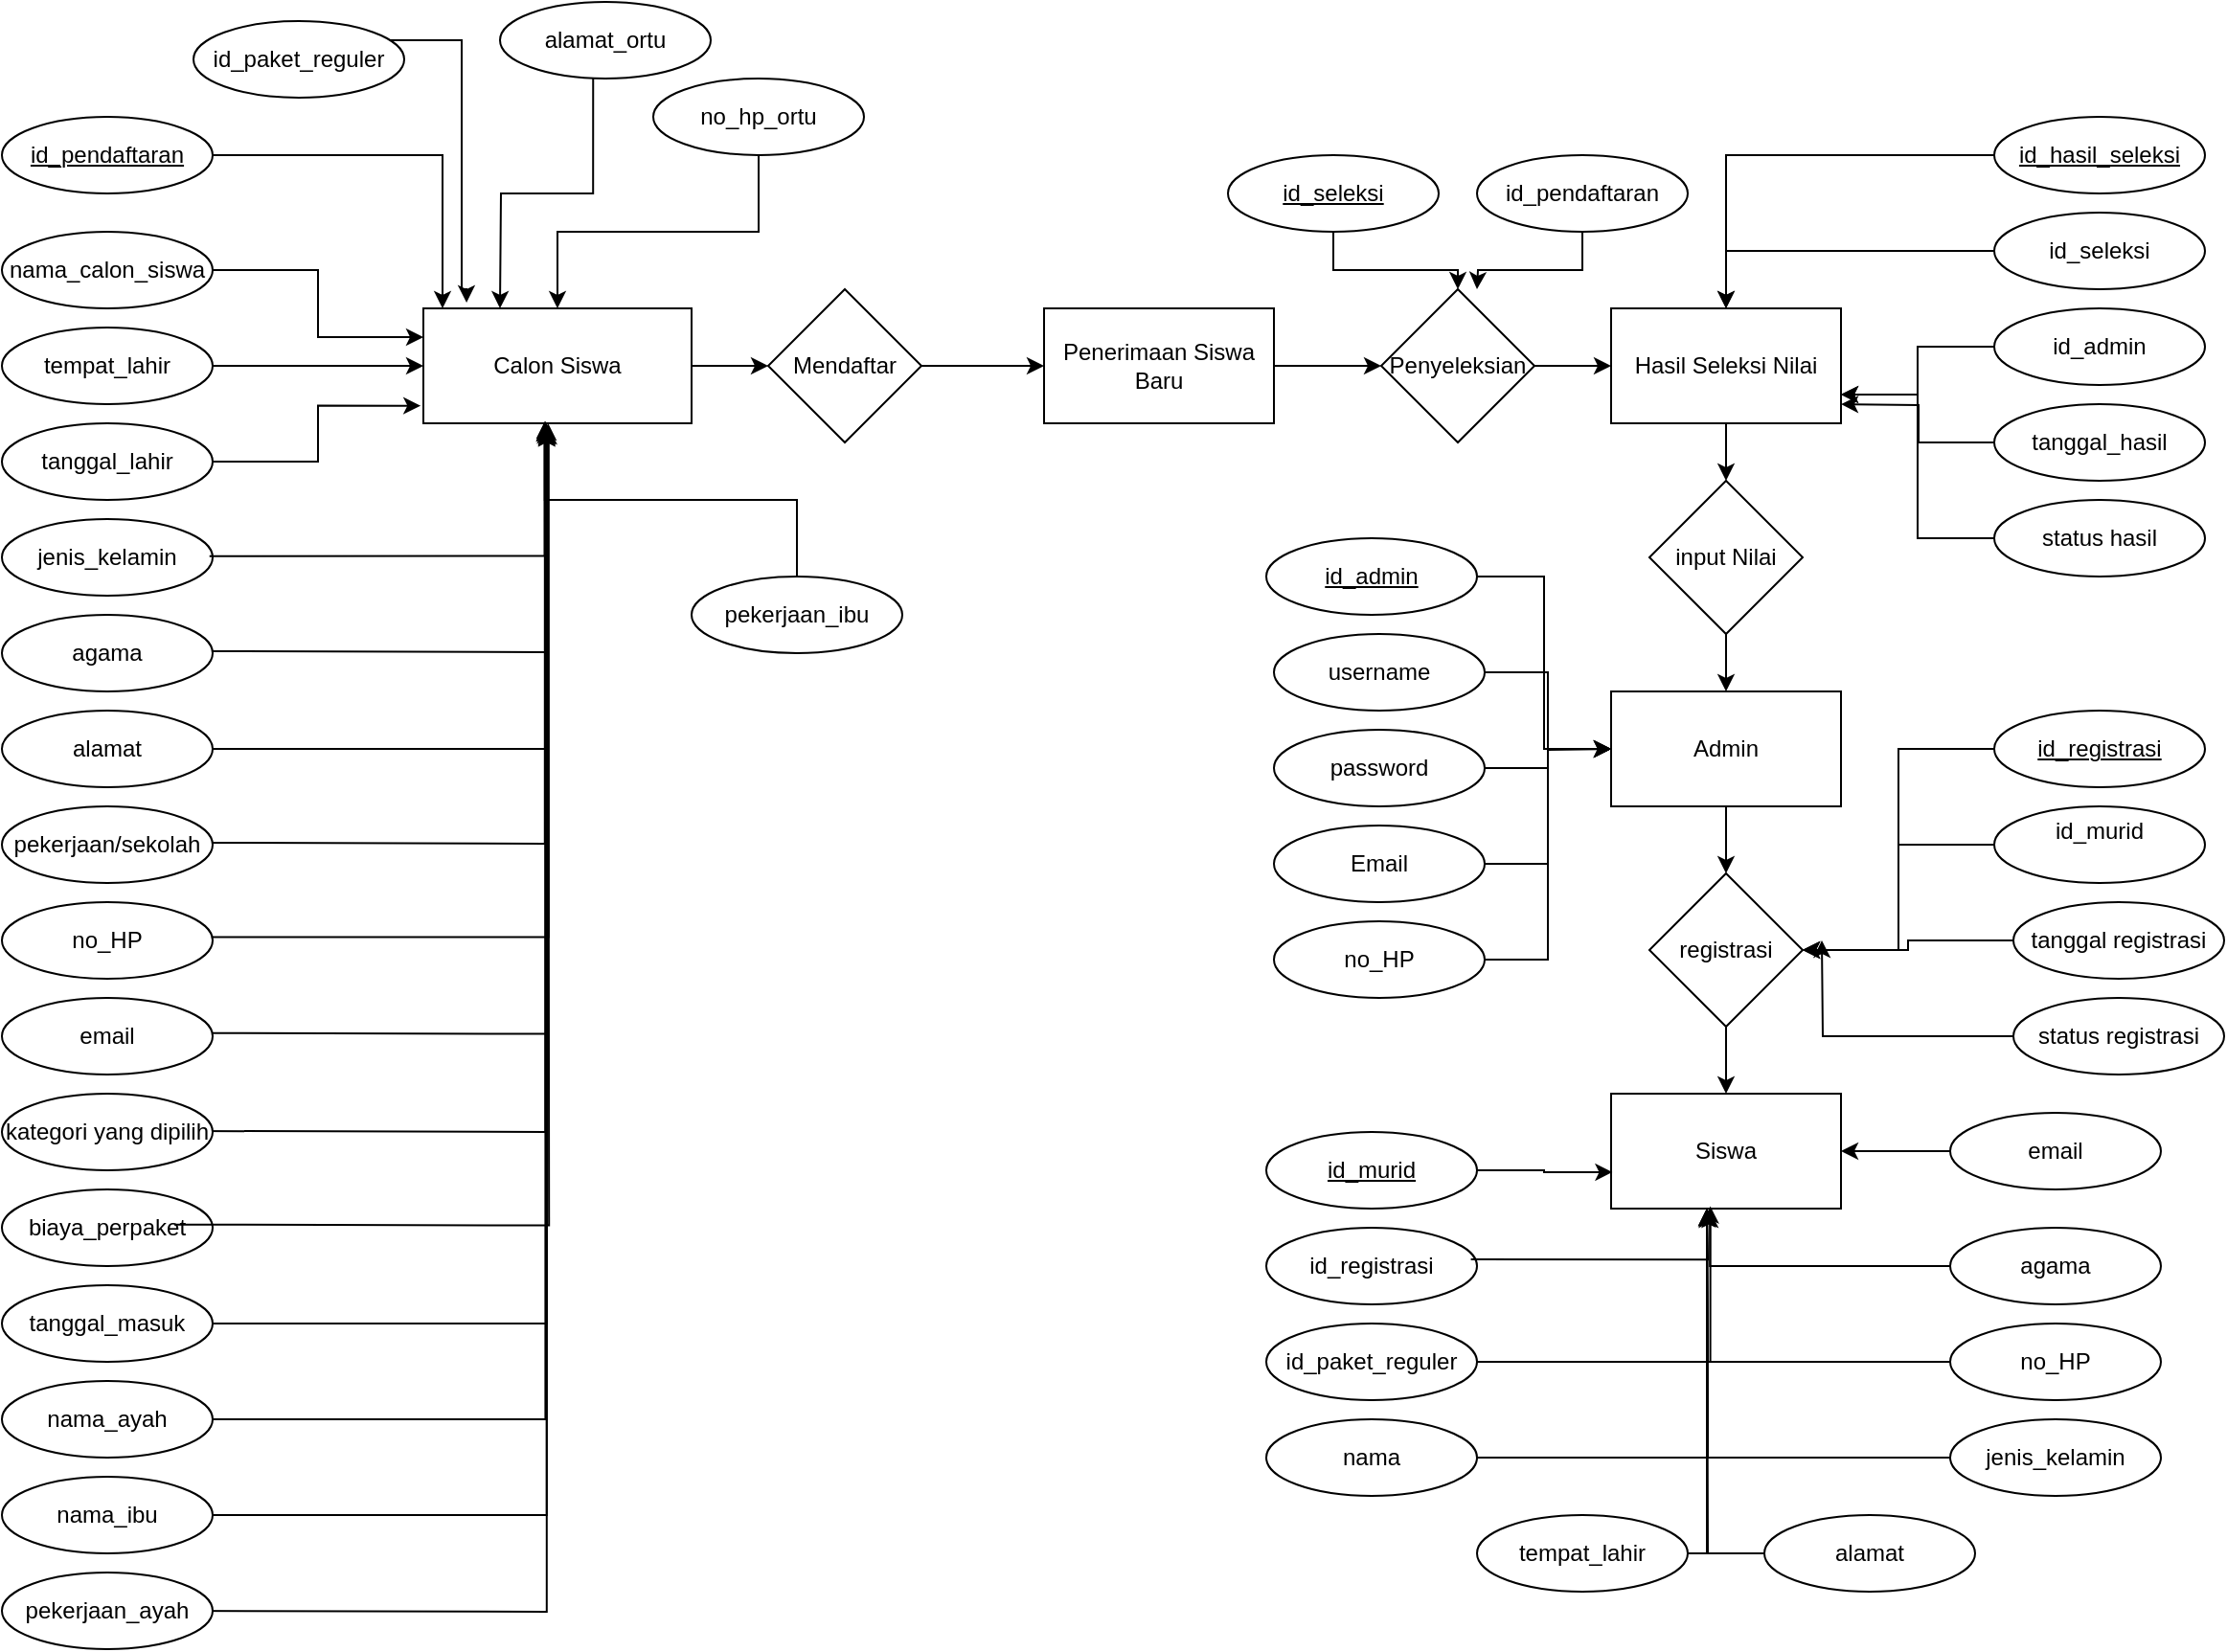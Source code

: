 <mxfile version="24.4.4" type="github">
  <diagram name="Halaman-1" id="td6vTlnT148WZ7PxEx_R">
    <mxGraphModel dx="2876" dy="1054" grid="1" gridSize="10" guides="1" tooltips="1" connect="1" arrows="1" fold="1" page="1" pageScale="1" pageWidth="827" pageHeight="1169" math="0" shadow="0">
      <root>
        <mxCell id="0" />
        <mxCell id="1" parent="0" />
        <mxCell id="fIMUz3cQVfRrE8Qsw03o-31" style="edgeStyle=orthogonalEdgeStyle;rounded=0;orthogonalLoop=1;jettySize=auto;html=1;entryX=0;entryY=0.5;entryDx=0;entryDy=0;" edge="1" parent="1" source="fIMUz3cQVfRrE8Qsw03o-1" target="fIMUz3cQVfRrE8Qsw03o-2">
          <mxGeometry relative="1" as="geometry" />
        </mxCell>
        <mxCell id="fIMUz3cQVfRrE8Qsw03o-1" value="Calon Siswa" style="rounded=0;whiteSpace=wrap;html=1;" vertex="1" parent="1">
          <mxGeometry x="30" y="210" width="140" height="60" as="geometry" />
        </mxCell>
        <mxCell id="fIMUz3cQVfRrE8Qsw03o-32" style="edgeStyle=orthogonalEdgeStyle;rounded=0;orthogonalLoop=1;jettySize=auto;html=1;entryX=0;entryY=0.5;entryDx=0;entryDy=0;" edge="1" parent="1" source="fIMUz3cQVfRrE8Qsw03o-2" target="fIMUz3cQVfRrE8Qsw03o-3">
          <mxGeometry relative="1" as="geometry" />
        </mxCell>
        <mxCell id="fIMUz3cQVfRrE8Qsw03o-2" value="Mendaftar" style="rhombus;whiteSpace=wrap;html=1;" vertex="1" parent="1">
          <mxGeometry x="210" y="200" width="80" height="80" as="geometry" />
        </mxCell>
        <mxCell id="fIMUz3cQVfRrE8Qsw03o-38" style="edgeStyle=orthogonalEdgeStyle;rounded=0;orthogonalLoop=1;jettySize=auto;html=1;exitX=1;exitY=0.5;exitDx=0;exitDy=0;entryX=0;entryY=0.5;entryDx=0;entryDy=0;" edge="1" parent="1" source="fIMUz3cQVfRrE8Qsw03o-3" target="fIMUz3cQVfRrE8Qsw03o-4">
          <mxGeometry relative="1" as="geometry" />
        </mxCell>
        <mxCell id="fIMUz3cQVfRrE8Qsw03o-3" value="Penerimaan Siswa Baru" style="rounded=0;whiteSpace=wrap;html=1;" vertex="1" parent="1">
          <mxGeometry x="354" y="210" width="120" height="60" as="geometry" />
        </mxCell>
        <mxCell id="fIMUz3cQVfRrE8Qsw03o-103" style="edgeStyle=orthogonalEdgeStyle;rounded=0;orthogonalLoop=1;jettySize=auto;html=1;exitX=1;exitY=0.5;exitDx=0;exitDy=0;entryX=0;entryY=0.5;entryDx=0;entryDy=0;" edge="1" parent="1" source="fIMUz3cQVfRrE8Qsw03o-4" target="fIMUz3cQVfRrE8Qsw03o-44">
          <mxGeometry relative="1" as="geometry">
            <mxPoint x="640" y="239.842" as="targetPoint" />
          </mxGeometry>
        </mxCell>
        <mxCell id="fIMUz3cQVfRrE8Qsw03o-4" value="Penyeleksian" style="rhombus;whiteSpace=wrap;html=1;" vertex="1" parent="1">
          <mxGeometry x="530" y="200" width="80" height="80" as="geometry" />
        </mxCell>
        <mxCell id="fIMUz3cQVfRrE8Qsw03o-5" value="Siswa" style="rounded=0;whiteSpace=wrap;html=1;" vertex="1" parent="1">
          <mxGeometry x="650" y="620" width="120" height="60" as="geometry" />
        </mxCell>
        <mxCell id="fIMUz3cQVfRrE8Qsw03o-80" style="edgeStyle=orthogonalEdgeStyle;rounded=0;orthogonalLoop=1;jettySize=auto;html=1;" edge="1" parent="1" source="fIMUz3cQVfRrE8Qsw03o-7" target="fIMUz3cQVfRrE8Qsw03o-1">
          <mxGeometry relative="1" as="geometry">
            <Array as="points">
              <mxPoint x="40" y="130" />
            </Array>
          </mxGeometry>
        </mxCell>
        <mxCell id="fIMUz3cQVfRrE8Qsw03o-7" value="&lt;u&gt;id_pendaftaran&lt;/u&gt;" style="ellipse;whiteSpace=wrap;html=1;" vertex="1" parent="1">
          <mxGeometry x="-190" y="110" width="110" height="40" as="geometry" />
        </mxCell>
        <mxCell id="fIMUz3cQVfRrE8Qsw03o-81" style="edgeStyle=orthogonalEdgeStyle;rounded=0;orthogonalLoop=1;jettySize=auto;html=1;entryX=0.161;entryY=-0.05;entryDx=0;entryDy=0;entryPerimeter=0;" edge="1" parent="1" target="fIMUz3cQVfRrE8Qsw03o-1">
          <mxGeometry relative="1" as="geometry">
            <mxPoint x="-10" y="70" as="sourcePoint" />
            <mxPoint x="70" y="200" as="targetPoint" />
            <Array as="points">
              <mxPoint x="50" y="70" />
              <mxPoint x="50" y="200" />
              <mxPoint x="53" y="200" />
            </Array>
          </mxGeometry>
        </mxCell>
        <mxCell id="fIMUz3cQVfRrE8Qsw03o-8" value="id_paket_reguler" style="ellipse;whiteSpace=wrap;html=1;" vertex="1" parent="1">
          <mxGeometry x="-90" y="60" width="110" height="40" as="geometry" />
        </mxCell>
        <mxCell id="fIMUz3cQVfRrE8Qsw03o-82" style="edgeStyle=orthogonalEdgeStyle;rounded=0;orthogonalLoop=1;jettySize=auto;html=1;entryX=0;entryY=0.25;entryDx=0;entryDy=0;" edge="1" parent="1" source="fIMUz3cQVfRrE8Qsw03o-9" target="fIMUz3cQVfRrE8Qsw03o-1">
          <mxGeometry relative="1" as="geometry" />
        </mxCell>
        <mxCell id="fIMUz3cQVfRrE8Qsw03o-9" value="nama_calon_siswa" style="ellipse;whiteSpace=wrap;html=1;" vertex="1" parent="1">
          <mxGeometry x="-190" y="170" width="110" height="40" as="geometry" />
        </mxCell>
        <mxCell id="fIMUz3cQVfRrE8Qsw03o-83" style="edgeStyle=orthogonalEdgeStyle;rounded=0;orthogonalLoop=1;jettySize=auto;html=1;" edge="1" parent="1" source="fIMUz3cQVfRrE8Qsw03o-10" target="fIMUz3cQVfRrE8Qsw03o-1">
          <mxGeometry relative="1" as="geometry" />
        </mxCell>
        <mxCell id="fIMUz3cQVfRrE8Qsw03o-10" value="tempat_lahir" style="ellipse;whiteSpace=wrap;html=1;" vertex="1" parent="1">
          <mxGeometry x="-190" y="220" width="110" height="40" as="geometry" />
        </mxCell>
        <mxCell id="fIMUz3cQVfRrE8Qsw03o-11" value="tanggal_lahir" style="ellipse;whiteSpace=wrap;html=1;" vertex="1" parent="1">
          <mxGeometry x="-190" y="270" width="110" height="40" as="geometry" />
        </mxCell>
        <mxCell id="fIMUz3cQVfRrE8Qsw03o-12" value="jenis_kelamin" style="ellipse;whiteSpace=wrap;html=1;" vertex="1" parent="1">
          <mxGeometry x="-190" y="320" width="110" height="40" as="geometry" />
        </mxCell>
        <mxCell id="fIMUz3cQVfRrE8Qsw03o-13" value="agama" style="ellipse;whiteSpace=wrap;html=1;" vertex="1" parent="1">
          <mxGeometry x="-190" y="370" width="110" height="40" as="geometry" />
        </mxCell>
        <mxCell id="fIMUz3cQVfRrE8Qsw03o-87" style="edgeStyle=orthogonalEdgeStyle;rounded=0;orthogonalLoop=1;jettySize=auto;html=1;entryX=0.458;entryY=1.002;entryDx=0;entryDy=0;entryPerimeter=0;exitX=1;exitY=0.5;exitDx=0;exitDy=0;" edge="1" parent="1" source="fIMUz3cQVfRrE8Qsw03o-14" target="fIMUz3cQVfRrE8Qsw03o-1">
          <mxGeometry relative="1" as="geometry">
            <mxPoint x="-80" y="435.8" as="sourcePoint" />
            <mxPoint x="55.06" y="270.0" as="targetPoint" />
            <Array as="points">
              <mxPoint x="94" y="440" />
            </Array>
          </mxGeometry>
        </mxCell>
        <mxCell id="fIMUz3cQVfRrE8Qsw03o-14" value="alamat" style="ellipse;whiteSpace=wrap;html=1;" vertex="1" parent="1">
          <mxGeometry x="-190" y="420" width="110" height="40" as="geometry" />
        </mxCell>
        <mxCell id="fIMUz3cQVfRrE8Qsw03o-15" value="pekerjaan/sekolah" style="ellipse;whiteSpace=wrap;html=1;" vertex="1" parent="1">
          <mxGeometry x="-190" y="470" width="110" height="40" as="geometry" />
        </mxCell>
        <mxCell id="fIMUz3cQVfRrE8Qsw03o-16" value="no_HP" style="ellipse;whiteSpace=wrap;html=1;" vertex="1" parent="1">
          <mxGeometry x="-190" y="520" width="110" height="40" as="geometry" />
        </mxCell>
        <mxCell id="fIMUz3cQVfRrE8Qsw03o-17" value="email" style="ellipse;whiteSpace=wrap;html=1;" vertex="1" parent="1">
          <mxGeometry x="-190" y="570" width="110" height="40" as="geometry" />
        </mxCell>
        <mxCell id="fIMUz3cQVfRrE8Qsw03o-91" style="edgeStyle=orthogonalEdgeStyle;rounded=0;orthogonalLoop=1;jettySize=auto;html=1;entryX=0.455;entryY=0.982;entryDx=0;entryDy=0;entryPerimeter=0;" edge="1" parent="1" target="fIMUz3cQVfRrE8Qsw03o-1">
          <mxGeometry relative="1" as="geometry">
            <mxPoint x="-90" y="639.49" as="sourcePoint" />
            <mxPoint x="90" y="269.49" as="targetPoint" />
          </mxGeometry>
        </mxCell>
        <mxCell id="fIMUz3cQVfRrE8Qsw03o-18" value="kategori yang dipilih" style="ellipse;whiteSpace=wrap;html=1;" vertex="1" parent="1">
          <mxGeometry x="-190" y="620" width="110" height="40" as="geometry" />
        </mxCell>
        <mxCell id="fIMUz3cQVfRrE8Qsw03o-19" value="biaya_perpaket" style="ellipse;whiteSpace=wrap;html=1;" vertex="1" parent="1">
          <mxGeometry x="-190" y="670" width="110" height="40" as="geometry" />
        </mxCell>
        <mxCell id="fIMUz3cQVfRrE8Qsw03o-119" style="edgeStyle=orthogonalEdgeStyle;rounded=0;orthogonalLoop=1;jettySize=auto;html=1;exitX=0.5;exitY=1;exitDx=0;exitDy=0;entryX=0.5;entryY=0;entryDx=0;entryDy=0;" edge="1" parent="1" source="fIMUz3cQVfRrE8Qsw03o-21" target="fIMUz3cQVfRrE8Qsw03o-45">
          <mxGeometry relative="1" as="geometry" />
        </mxCell>
        <mxCell id="fIMUz3cQVfRrE8Qsw03o-21" value="Admin" style="rounded=0;whiteSpace=wrap;html=1;" vertex="1" parent="1">
          <mxGeometry x="650" y="410" width="120" height="60" as="geometry" />
        </mxCell>
        <mxCell id="fIMUz3cQVfRrE8Qsw03o-93" style="edgeStyle=orthogonalEdgeStyle;rounded=0;orthogonalLoop=1;jettySize=auto;html=1;entryX=0.46;entryY=1.052;entryDx=0;entryDy=0;entryPerimeter=0;" edge="1" parent="1" source="fIMUz3cQVfRrE8Qsw03o-24" target="fIMUz3cQVfRrE8Qsw03o-1">
          <mxGeometry relative="1" as="geometry" />
        </mxCell>
        <mxCell id="fIMUz3cQVfRrE8Qsw03o-24" value="tanggal_masuk" style="ellipse;whiteSpace=wrap;html=1;" vertex="1" parent="1">
          <mxGeometry x="-190" y="720" width="110" height="40" as="geometry" />
        </mxCell>
        <mxCell id="fIMUz3cQVfRrE8Qsw03o-25" value="nama_ayah" style="ellipse;whiteSpace=wrap;html=1;" vertex="1" parent="1">
          <mxGeometry x="-190" y="770" width="110" height="40" as="geometry" />
        </mxCell>
        <mxCell id="fIMUz3cQVfRrE8Qsw03o-26" value="nama_ibu" style="ellipse;whiteSpace=wrap;html=1;" vertex="1" parent="1">
          <mxGeometry x="-190" y="820" width="110" height="40" as="geometry" />
        </mxCell>
        <mxCell id="fIMUz3cQVfRrE8Qsw03o-96" style="edgeStyle=orthogonalEdgeStyle;rounded=0;orthogonalLoop=1;jettySize=auto;html=1;entryX=0.46;entryY=1.033;entryDx=0;entryDy=0;entryPerimeter=0;" edge="1" parent="1" target="fIMUz3cQVfRrE8Qsw03o-1">
          <mxGeometry relative="1" as="geometry">
            <mxPoint x="-100" y="890" as="sourcePoint" />
            <mxPoint x="150" y="270" as="targetPoint" />
          </mxGeometry>
        </mxCell>
        <mxCell id="fIMUz3cQVfRrE8Qsw03o-27" value="pekerjaan_ayah" style="ellipse;whiteSpace=wrap;html=1;" vertex="1" parent="1">
          <mxGeometry x="-190" y="870" width="110" height="40" as="geometry" />
        </mxCell>
        <mxCell id="fIMUz3cQVfRrE8Qsw03o-28" value="pekerjaan_ibu" style="ellipse;whiteSpace=wrap;html=1;" vertex="1" parent="1">
          <mxGeometry x="170" y="350" width="110" height="40" as="geometry" />
        </mxCell>
        <mxCell id="fIMUz3cQVfRrE8Qsw03o-97" style="edgeStyle=orthogonalEdgeStyle;rounded=0;orthogonalLoop=1;jettySize=auto;html=1;exitX=0.442;exitY=0.945;exitDx=0;exitDy=0;exitPerimeter=0;" edge="1" parent="1" source="fIMUz3cQVfRrE8Qsw03o-29">
          <mxGeometry relative="1" as="geometry">
            <mxPoint x="70" y="210" as="targetPoint" />
            <mxPoint x="115" y="100" as="sourcePoint" />
          </mxGeometry>
        </mxCell>
        <mxCell id="fIMUz3cQVfRrE8Qsw03o-29" value="alamat_ortu" style="ellipse;whiteSpace=wrap;html=1;" vertex="1" parent="1">
          <mxGeometry x="70" y="50" width="110" height="40" as="geometry" />
        </mxCell>
        <mxCell id="fIMUz3cQVfRrE8Qsw03o-99" style="edgeStyle=orthogonalEdgeStyle;rounded=0;orthogonalLoop=1;jettySize=auto;html=1;entryX=0.5;entryY=0;entryDx=0;entryDy=0;" edge="1" parent="1" source="fIMUz3cQVfRrE8Qsw03o-30" target="fIMUz3cQVfRrE8Qsw03o-1">
          <mxGeometry relative="1" as="geometry" />
        </mxCell>
        <mxCell id="fIMUz3cQVfRrE8Qsw03o-30" value="no_hp_ortu" style="ellipse;whiteSpace=wrap;html=1;" vertex="1" parent="1">
          <mxGeometry x="150" y="90" width="110" height="40" as="geometry" />
        </mxCell>
        <mxCell id="fIMUz3cQVfRrE8Qsw03o-102" style="edgeStyle=orthogonalEdgeStyle;rounded=0;orthogonalLoop=1;jettySize=auto;html=1;" edge="1" parent="1" source="fIMUz3cQVfRrE8Qsw03o-36">
          <mxGeometry relative="1" as="geometry">
            <mxPoint x="580" y="200" as="targetPoint" />
          </mxGeometry>
        </mxCell>
        <mxCell id="fIMUz3cQVfRrE8Qsw03o-36" value="id_pendaftaran" style="ellipse;whiteSpace=wrap;html=1;" vertex="1" parent="1">
          <mxGeometry x="580" y="130" width="110" height="40" as="geometry" />
        </mxCell>
        <mxCell id="fIMUz3cQVfRrE8Qsw03o-101" style="edgeStyle=orthogonalEdgeStyle;rounded=0;orthogonalLoop=1;jettySize=auto;html=1;entryX=0.5;entryY=0;entryDx=0;entryDy=0;" edge="1" parent="1" source="fIMUz3cQVfRrE8Qsw03o-37" target="fIMUz3cQVfRrE8Qsw03o-4">
          <mxGeometry relative="1" as="geometry" />
        </mxCell>
        <mxCell id="fIMUz3cQVfRrE8Qsw03o-37" value="id_seleksi" style="ellipse;whiteSpace=wrap;html=1;fontStyle=4" vertex="1" parent="1">
          <mxGeometry x="450" y="130" width="110" height="40" as="geometry" />
        </mxCell>
        <mxCell id="fIMUz3cQVfRrE8Qsw03o-113" style="edgeStyle=orthogonalEdgeStyle;rounded=0;orthogonalLoop=1;jettySize=auto;html=1;entryX=0.5;entryY=0;entryDx=0;entryDy=0;" edge="1" parent="1" source="fIMUz3cQVfRrE8Qsw03o-41" target="fIMUz3cQVfRrE8Qsw03o-21">
          <mxGeometry relative="1" as="geometry" />
        </mxCell>
        <mxCell id="fIMUz3cQVfRrE8Qsw03o-41" value="input Nilai" style="rhombus;whiteSpace=wrap;html=1;" vertex="1" parent="1">
          <mxGeometry x="670" y="300" width="80" height="80" as="geometry" />
        </mxCell>
        <mxCell id="fIMUz3cQVfRrE8Qsw03o-112" style="edgeStyle=orthogonalEdgeStyle;rounded=0;orthogonalLoop=1;jettySize=auto;html=1;entryX=0.5;entryY=0;entryDx=0;entryDy=0;" edge="1" parent="1" source="fIMUz3cQVfRrE8Qsw03o-44" target="fIMUz3cQVfRrE8Qsw03o-41">
          <mxGeometry relative="1" as="geometry" />
        </mxCell>
        <mxCell id="fIMUz3cQVfRrE8Qsw03o-44" value="Hasil Seleksi Nilai" style="rounded=0;whiteSpace=wrap;html=1;" vertex="1" parent="1">
          <mxGeometry x="650" y="210" width="120" height="60" as="geometry" />
        </mxCell>
        <mxCell id="fIMUz3cQVfRrE8Qsw03o-124" style="edgeStyle=orthogonalEdgeStyle;rounded=0;orthogonalLoop=1;jettySize=auto;html=1;entryX=0.5;entryY=0;entryDx=0;entryDy=0;" edge="1" parent="1" source="fIMUz3cQVfRrE8Qsw03o-45" target="fIMUz3cQVfRrE8Qsw03o-5">
          <mxGeometry relative="1" as="geometry" />
        </mxCell>
        <mxCell id="fIMUz3cQVfRrE8Qsw03o-45" value="registrasi" style="rhombus;whiteSpace=wrap;html=1;" vertex="1" parent="1">
          <mxGeometry x="670" y="505" width="80" height="80" as="geometry" />
        </mxCell>
        <mxCell id="fIMUz3cQVfRrE8Qsw03o-114" style="edgeStyle=orthogonalEdgeStyle;rounded=0;orthogonalLoop=1;jettySize=auto;html=1;entryX=0;entryY=0.5;entryDx=0;entryDy=0;" edge="1" parent="1" source="fIMUz3cQVfRrE8Qsw03o-47" target="fIMUz3cQVfRrE8Qsw03o-21">
          <mxGeometry relative="1" as="geometry" />
        </mxCell>
        <mxCell id="fIMUz3cQVfRrE8Qsw03o-47" value="id_admin" style="ellipse;whiteSpace=wrap;html=1;fontStyle=4" vertex="1" parent="1">
          <mxGeometry x="470" y="330" width="110" height="40" as="geometry" />
        </mxCell>
        <mxCell id="fIMUz3cQVfRrE8Qsw03o-115" style="edgeStyle=orthogonalEdgeStyle;rounded=0;orthogonalLoop=1;jettySize=auto;html=1;entryX=0;entryY=0.5;entryDx=0;entryDy=0;" edge="1" parent="1" source="fIMUz3cQVfRrE8Qsw03o-48" target="fIMUz3cQVfRrE8Qsw03o-21">
          <mxGeometry relative="1" as="geometry" />
        </mxCell>
        <mxCell id="fIMUz3cQVfRrE8Qsw03o-48" value="username" style="ellipse;whiteSpace=wrap;html=1;" vertex="1" parent="1">
          <mxGeometry x="474" y="380" width="110" height="40" as="geometry" />
        </mxCell>
        <mxCell id="fIMUz3cQVfRrE8Qsw03o-116" style="edgeStyle=orthogonalEdgeStyle;rounded=0;orthogonalLoop=1;jettySize=auto;html=1;" edge="1" parent="1" source="fIMUz3cQVfRrE8Qsw03o-49">
          <mxGeometry relative="1" as="geometry">
            <mxPoint x="650" y="440" as="targetPoint" />
          </mxGeometry>
        </mxCell>
        <mxCell id="fIMUz3cQVfRrE8Qsw03o-49" value="password" style="ellipse;whiteSpace=wrap;html=1;" vertex="1" parent="1">
          <mxGeometry x="474" y="430" width="110" height="40" as="geometry" />
        </mxCell>
        <mxCell id="fIMUz3cQVfRrE8Qsw03o-117" style="edgeStyle=orthogonalEdgeStyle;rounded=0;orthogonalLoop=1;jettySize=auto;html=1;entryX=0;entryY=0.5;entryDx=0;entryDy=0;" edge="1" parent="1" source="fIMUz3cQVfRrE8Qsw03o-50" target="fIMUz3cQVfRrE8Qsw03o-21">
          <mxGeometry relative="1" as="geometry" />
        </mxCell>
        <mxCell id="fIMUz3cQVfRrE8Qsw03o-50" value="Email" style="ellipse;whiteSpace=wrap;html=1;" vertex="1" parent="1">
          <mxGeometry x="474" y="480" width="110" height="40" as="geometry" />
        </mxCell>
        <mxCell id="fIMUz3cQVfRrE8Qsw03o-118" style="edgeStyle=orthogonalEdgeStyle;rounded=0;orthogonalLoop=1;jettySize=auto;html=1;entryX=0;entryY=0.5;entryDx=0;entryDy=0;" edge="1" parent="1" source="fIMUz3cQVfRrE8Qsw03o-51" target="fIMUz3cQVfRrE8Qsw03o-21">
          <mxGeometry relative="1" as="geometry" />
        </mxCell>
        <mxCell id="fIMUz3cQVfRrE8Qsw03o-51" value="no_HP" style="ellipse;whiteSpace=wrap;html=1;" vertex="1" parent="1">
          <mxGeometry x="474" y="530" width="110" height="40" as="geometry" />
        </mxCell>
        <mxCell id="fIMUz3cQVfRrE8Qsw03o-105" style="edgeStyle=orthogonalEdgeStyle;rounded=0;orthogonalLoop=1;jettySize=auto;html=1;entryX=0.5;entryY=0;entryDx=0;entryDy=0;" edge="1" parent="1" source="fIMUz3cQVfRrE8Qsw03o-52" target="fIMUz3cQVfRrE8Qsw03o-44">
          <mxGeometry relative="1" as="geometry" />
        </mxCell>
        <mxCell id="fIMUz3cQVfRrE8Qsw03o-52" value="id_hasil_seleksi" style="ellipse;whiteSpace=wrap;html=1;fontStyle=4" vertex="1" parent="1">
          <mxGeometry x="850" y="110" width="110" height="40" as="geometry" />
        </mxCell>
        <mxCell id="fIMUz3cQVfRrE8Qsw03o-106" style="edgeStyle=orthogonalEdgeStyle;rounded=0;orthogonalLoop=1;jettySize=auto;html=1;" edge="1" parent="1" source="fIMUz3cQVfRrE8Qsw03o-53" target="fIMUz3cQVfRrE8Qsw03o-44">
          <mxGeometry relative="1" as="geometry" />
        </mxCell>
        <mxCell id="fIMUz3cQVfRrE8Qsw03o-53" value="id_seleksi" style="ellipse;whiteSpace=wrap;html=1;fontStyle=0" vertex="1" parent="1">
          <mxGeometry x="850" y="160" width="110" height="40" as="geometry" />
        </mxCell>
        <mxCell id="fIMUz3cQVfRrE8Qsw03o-108" style="edgeStyle=orthogonalEdgeStyle;rounded=0;orthogonalLoop=1;jettySize=auto;html=1;entryX=1;entryY=0.75;entryDx=0;entryDy=0;" edge="1" parent="1" source="fIMUz3cQVfRrE8Qsw03o-54" target="fIMUz3cQVfRrE8Qsw03o-44">
          <mxGeometry relative="1" as="geometry" />
        </mxCell>
        <mxCell id="fIMUz3cQVfRrE8Qsw03o-54" value="id_admin" style="ellipse;whiteSpace=wrap;html=1;fontStyle=0" vertex="1" parent="1">
          <mxGeometry x="850" y="210" width="110" height="40" as="geometry" />
        </mxCell>
        <mxCell id="fIMUz3cQVfRrE8Qsw03o-109" style="edgeStyle=orthogonalEdgeStyle;rounded=0;orthogonalLoop=1;jettySize=auto;html=1;" edge="1" parent="1" source="fIMUz3cQVfRrE8Qsw03o-55">
          <mxGeometry relative="1" as="geometry">
            <mxPoint x="770" y="260" as="targetPoint" />
          </mxGeometry>
        </mxCell>
        <mxCell id="fIMUz3cQVfRrE8Qsw03o-55" value="tanggal_hasil" style="ellipse;whiteSpace=wrap;html=1;fontStyle=0" vertex="1" parent="1">
          <mxGeometry x="850" y="260" width="110" height="40" as="geometry" />
        </mxCell>
        <mxCell id="fIMUz3cQVfRrE8Qsw03o-110" style="edgeStyle=orthogonalEdgeStyle;rounded=0;orthogonalLoop=1;jettySize=auto;html=1;entryX=1;entryY=0.75;entryDx=0;entryDy=0;" edge="1" parent="1" source="fIMUz3cQVfRrE8Qsw03o-56" target="fIMUz3cQVfRrE8Qsw03o-44">
          <mxGeometry relative="1" as="geometry" />
        </mxCell>
        <mxCell id="fIMUz3cQVfRrE8Qsw03o-56" value="status hasil" style="ellipse;whiteSpace=wrap;html=1;fontStyle=0" vertex="1" parent="1">
          <mxGeometry x="850" y="310" width="110" height="40" as="geometry" />
        </mxCell>
        <mxCell id="fIMUz3cQVfRrE8Qsw03o-57" value="id_murid" style="ellipse;whiteSpace=wrap;html=1;fontStyle=4" vertex="1" parent="1">
          <mxGeometry x="470" y="640" width="110" height="40" as="geometry" />
        </mxCell>
        <mxCell id="fIMUz3cQVfRrE8Qsw03o-120" style="edgeStyle=orthogonalEdgeStyle;rounded=0;orthogonalLoop=1;jettySize=auto;html=1;entryX=1;entryY=0.5;entryDx=0;entryDy=0;" edge="1" parent="1" source="fIMUz3cQVfRrE8Qsw03o-58" target="fIMUz3cQVfRrE8Qsw03o-45">
          <mxGeometry relative="1" as="geometry" />
        </mxCell>
        <mxCell id="fIMUz3cQVfRrE8Qsw03o-58" value="id_registrasi" style="ellipse;whiteSpace=wrap;html=1;fontStyle=4" vertex="1" parent="1">
          <mxGeometry x="850" y="420" width="110" height="40" as="geometry" />
        </mxCell>
        <mxCell id="fIMUz3cQVfRrE8Qsw03o-121" style="edgeStyle=orthogonalEdgeStyle;rounded=0;orthogonalLoop=1;jettySize=auto;html=1;entryX=1;entryY=0.5;entryDx=0;entryDy=0;" edge="1" parent="1" source="fIMUz3cQVfRrE8Qsw03o-59" target="fIMUz3cQVfRrE8Qsw03o-45">
          <mxGeometry relative="1" as="geometry" />
        </mxCell>
        <mxCell id="fIMUz3cQVfRrE8Qsw03o-59" value="id_murid&lt;div&gt;&lt;br&gt;&lt;/div&gt;" style="ellipse;whiteSpace=wrap;html=1;" vertex="1" parent="1">
          <mxGeometry x="850" y="470" width="110" height="40" as="geometry" />
        </mxCell>
        <mxCell id="fIMUz3cQVfRrE8Qsw03o-122" style="edgeStyle=orthogonalEdgeStyle;rounded=0;orthogonalLoop=1;jettySize=auto;html=1;entryX=1;entryY=0.5;entryDx=0;entryDy=0;" edge="1" parent="1" source="fIMUz3cQVfRrE8Qsw03o-60" target="fIMUz3cQVfRrE8Qsw03o-45">
          <mxGeometry relative="1" as="geometry" />
        </mxCell>
        <mxCell id="fIMUz3cQVfRrE8Qsw03o-60" value="&lt;div&gt;tanggal registrasi&lt;/div&gt;" style="ellipse;whiteSpace=wrap;html=1;" vertex="1" parent="1">
          <mxGeometry x="860" y="520" width="110" height="40" as="geometry" />
        </mxCell>
        <mxCell id="fIMUz3cQVfRrE8Qsw03o-123" style="edgeStyle=orthogonalEdgeStyle;rounded=0;orthogonalLoop=1;jettySize=auto;html=1;" edge="1" parent="1" source="fIMUz3cQVfRrE8Qsw03o-61">
          <mxGeometry relative="1" as="geometry">
            <mxPoint x="760" y="540" as="targetPoint" />
          </mxGeometry>
        </mxCell>
        <mxCell id="fIMUz3cQVfRrE8Qsw03o-61" value="&lt;div&gt;status registrasi&lt;/div&gt;" style="ellipse;whiteSpace=wrap;html=1;" vertex="1" parent="1">
          <mxGeometry x="860" y="570" width="110" height="40" as="geometry" />
        </mxCell>
        <mxCell id="fIMUz3cQVfRrE8Qsw03o-62" style="edgeStyle=orthogonalEdgeStyle;rounded=0;orthogonalLoop=1;jettySize=auto;html=1;exitX=0.5;exitY=1;exitDx=0;exitDy=0;" edge="1" parent="1" source="fIMUz3cQVfRrE8Qsw03o-17" target="fIMUz3cQVfRrE8Qsw03o-17">
          <mxGeometry relative="1" as="geometry" />
        </mxCell>
        <mxCell id="fIMUz3cQVfRrE8Qsw03o-84" style="edgeStyle=orthogonalEdgeStyle;rounded=0;orthogonalLoop=1;jettySize=auto;html=1;entryX=-0.01;entryY=0.847;entryDx=0;entryDy=0;entryPerimeter=0;" edge="1" parent="1" source="fIMUz3cQVfRrE8Qsw03o-11" target="fIMUz3cQVfRrE8Qsw03o-1">
          <mxGeometry relative="1" as="geometry" />
        </mxCell>
        <mxCell id="fIMUz3cQVfRrE8Qsw03o-85" style="edgeStyle=orthogonalEdgeStyle;rounded=0;orthogonalLoop=1;jettySize=auto;html=1;entryX=0.452;entryY=1.009;entryDx=0;entryDy=0;entryPerimeter=0;exitX=0.985;exitY=0.483;exitDx=0;exitDy=0;exitPerimeter=0;" edge="1" parent="1" source="fIMUz3cQVfRrE8Qsw03o-12" target="fIMUz3cQVfRrE8Qsw03o-1">
          <mxGeometry relative="1" as="geometry">
            <mxPoint x="-90" y="336" as="sourcePoint" />
            <mxPoint x="90" y="270" as="targetPoint" />
          </mxGeometry>
        </mxCell>
        <mxCell id="fIMUz3cQVfRrE8Qsw03o-86" style="edgeStyle=orthogonalEdgeStyle;rounded=0;orthogonalLoop=1;jettySize=auto;html=1;entryX=0.46;entryY=1.044;entryDx=0;entryDy=0;entryPerimeter=0;" edge="1" parent="1" target="fIMUz3cQVfRrE8Qsw03o-1">
          <mxGeometry relative="1" as="geometry">
            <mxPoint x="-80" y="389" as="sourcePoint" />
            <mxPoint x="43.94" y="270.0" as="targetPoint" />
          </mxGeometry>
        </mxCell>
        <mxCell id="fIMUz3cQVfRrE8Qsw03o-88" style="edgeStyle=orthogonalEdgeStyle;rounded=0;orthogonalLoop=1;jettySize=auto;html=1;entryX=0.453;entryY=0.998;entryDx=0;entryDy=0;entryPerimeter=0;" edge="1" parent="1" target="fIMUz3cQVfRrE8Qsw03o-1">
          <mxGeometry relative="1" as="geometry">
            <mxPoint x="-80" y="489" as="sourcePoint" />
            <mxPoint x="90" y="270" as="targetPoint" />
          </mxGeometry>
        </mxCell>
        <mxCell id="fIMUz3cQVfRrE8Qsw03o-89" style="edgeStyle=orthogonalEdgeStyle;rounded=0;orthogonalLoop=1;jettySize=auto;html=1;entryX=0.467;entryY=1.033;entryDx=0;entryDy=0;entryPerimeter=0;exitX=0.994;exitY=0.457;exitDx=0;exitDy=0;exitPerimeter=0;" edge="1" parent="1" source="fIMUz3cQVfRrE8Qsw03o-16" target="fIMUz3cQVfRrE8Qsw03o-1">
          <mxGeometry relative="1" as="geometry">
            <mxPoint x="-87.51" y="538.32" as="sourcePoint" />
            <mxPoint x="77.51" y="270.0" as="targetPoint" />
          </mxGeometry>
        </mxCell>
        <mxCell id="fIMUz3cQVfRrE8Qsw03o-90" style="edgeStyle=orthogonalEdgeStyle;rounded=0;orthogonalLoop=1;jettySize=auto;html=1;entryX=0.456;entryY=1.028;entryDx=0;entryDy=0;entryPerimeter=0;" edge="1" parent="1">
          <mxGeometry relative="1" as="geometry">
            <mxPoint x="-80" y="588.32" as="sourcePoint" />
            <mxPoint x="93.84" y="270.0" as="targetPoint" />
          </mxGeometry>
        </mxCell>
        <mxCell id="fIMUz3cQVfRrE8Qsw03o-92" style="edgeStyle=orthogonalEdgeStyle;rounded=0;orthogonalLoop=1;jettySize=auto;html=1;entryX=0.608;entryY=1.028;entryDx=0;entryDy=0;entryPerimeter=0;" edge="1" parent="1">
          <mxGeometry relative="1" as="geometry">
            <mxPoint x="-100" y="688.32" as="sourcePoint" />
            <mxPoint x="95.12" y="270.0" as="targetPoint" />
          </mxGeometry>
        </mxCell>
        <mxCell id="fIMUz3cQVfRrE8Qsw03o-94" style="edgeStyle=orthogonalEdgeStyle;rounded=0;orthogonalLoop=1;jettySize=auto;html=1;entryX=0.455;entryY=1.025;entryDx=0;entryDy=0;entryPerimeter=0;" edge="1" parent="1" source="fIMUz3cQVfRrE8Qsw03o-25" target="fIMUz3cQVfRrE8Qsw03o-1">
          <mxGeometry relative="1" as="geometry" />
        </mxCell>
        <mxCell id="fIMUz3cQVfRrE8Qsw03o-95" style="edgeStyle=orthogonalEdgeStyle;rounded=0;orthogonalLoop=1;jettySize=auto;html=1;entryX=0.46;entryY=1.036;entryDx=0;entryDy=0;entryPerimeter=0;" edge="1" parent="1" source="fIMUz3cQVfRrE8Qsw03o-26" target="fIMUz3cQVfRrE8Qsw03o-1">
          <mxGeometry relative="1" as="geometry" />
        </mxCell>
        <mxCell id="fIMUz3cQVfRrE8Qsw03o-100" style="edgeStyle=orthogonalEdgeStyle;rounded=0;orthogonalLoop=1;jettySize=auto;html=1;entryX=0.453;entryY=0.982;entryDx=0;entryDy=0;entryPerimeter=0;" edge="1" parent="1" source="fIMUz3cQVfRrE8Qsw03o-28" target="fIMUz3cQVfRrE8Qsw03o-1">
          <mxGeometry relative="1" as="geometry">
            <mxPoint x="90" y="270" as="targetPoint" />
          </mxGeometry>
        </mxCell>
        <mxCell id="fIMUz3cQVfRrE8Qsw03o-125" value="id_registrasi" style="ellipse;whiteSpace=wrap;html=1;fontStyle=0" vertex="1" parent="1">
          <mxGeometry x="470" y="690" width="110" height="40" as="geometry" />
        </mxCell>
        <mxCell id="fIMUz3cQVfRrE8Qsw03o-126" value="id_paket_reguler" style="ellipse;whiteSpace=wrap;html=1;fontStyle=0" vertex="1" parent="1">
          <mxGeometry x="470" y="740" width="110" height="40" as="geometry" />
        </mxCell>
        <mxCell id="fIMUz3cQVfRrE8Qsw03o-127" value="nama" style="ellipse;whiteSpace=wrap;html=1;fontStyle=0" vertex="1" parent="1">
          <mxGeometry x="470" y="790" width="110" height="40" as="geometry" />
        </mxCell>
        <mxCell id="fIMUz3cQVfRrE8Qsw03o-138" style="edgeStyle=orthogonalEdgeStyle;rounded=0;orthogonalLoop=1;jettySize=auto;html=1;" edge="1" parent="1" source="fIMUz3cQVfRrE8Qsw03o-128">
          <mxGeometry relative="1" as="geometry">
            <mxPoint x="700" y="680" as="targetPoint" />
            <Array as="points">
              <mxPoint x="700" y="860" />
            </Array>
          </mxGeometry>
        </mxCell>
        <mxCell id="fIMUz3cQVfRrE8Qsw03o-128" value="tempat_lahir" style="ellipse;whiteSpace=wrap;html=1;fontStyle=0" vertex="1" parent="1">
          <mxGeometry x="580" y="840" width="110" height="40" as="geometry" />
        </mxCell>
        <mxCell id="fIMUz3cQVfRrE8Qsw03o-141" style="edgeStyle=orthogonalEdgeStyle;rounded=0;orthogonalLoop=1;jettySize=auto;html=1;" edge="1" parent="1" source="fIMUz3cQVfRrE8Qsw03o-129">
          <mxGeometry relative="1" as="geometry">
            <mxPoint x="700" y="680" as="targetPoint" />
          </mxGeometry>
        </mxCell>
        <mxCell id="fIMUz3cQVfRrE8Qsw03o-129" value="jenis_kelamin" style="ellipse;whiteSpace=wrap;html=1;fontStyle=0" vertex="1" parent="1">
          <mxGeometry x="827" y="790" width="110" height="40" as="geometry" />
        </mxCell>
        <mxCell id="fIMUz3cQVfRrE8Qsw03o-130" value="agama" style="ellipse;whiteSpace=wrap;html=1;fontStyle=0" vertex="1" parent="1">
          <mxGeometry x="827" y="690" width="110" height="40" as="geometry" />
        </mxCell>
        <mxCell id="fIMUz3cQVfRrE8Qsw03o-140" style="edgeStyle=orthogonalEdgeStyle;rounded=0;orthogonalLoop=1;jettySize=auto;html=1;exitX=0;exitY=0.5;exitDx=0;exitDy=0;" edge="1" parent="1" source="fIMUz3cQVfRrE8Qsw03o-131">
          <mxGeometry relative="1" as="geometry">
            <mxPoint x="700" y="680" as="targetPoint" />
          </mxGeometry>
        </mxCell>
        <mxCell id="fIMUz3cQVfRrE8Qsw03o-131" value="alamat" style="ellipse;whiteSpace=wrap;html=1;fontStyle=0" vertex="1" parent="1">
          <mxGeometry x="730" y="840" width="110" height="40" as="geometry" />
        </mxCell>
        <mxCell id="fIMUz3cQVfRrE8Qsw03o-142" style="edgeStyle=orthogonalEdgeStyle;rounded=0;orthogonalLoop=1;jettySize=auto;html=1;" edge="1" parent="1" source="fIMUz3cQVfRrE8Qsw03o-132">
          <mxGeometry relative="1" as="geometry">
            <mxPoint x="700" y="680" as="targetPoint" />
          </mxGeometry>
        </mxCell>
        <mxCell id="fIMUz3cQVfRrE8Qsw03o-132" value="no_HP" style="ellipse;whiteSpace=wrap;html=1;fontStyle=0" vertex="1" parent="1">
          <mxGeometry x="827" y="740" width="110" height="40" as="geometry" />
        </mxCell>
        <mxCell id="fIMUz3cQVfRrE8Qsw03o-144" style="edgeStyle=orthogonalEdgeStyle;rounded=0;orthogonalLoop=1;jettySize=auto;html=1;entryX=1;entryY=0.5;entryDx=0;entryDy=0;" edge="1" parent="1" source="fIMUz3cQVfRrE8Qsw03o-133" target="fIMUz3cQVfRrE8Qsw03o-5">
          <mxGeometry relative="1" as="geometry" />
        </mxCell>
        <mxCell id="fIMUz3cQVfRrE8Qsw03o-133" value="email" style="ellipse;whiteSpace=wrap;html=1;fontStyle=0" vertex="1" parent="1">
          <mxGeometry x="827" y="630" width="110" height="40" as="geometry" />
        </mxCell>
        <mxCell id="fIMUz3cQVfRrE8Qsw03o-135" style="edgeStyle=orthogonalEdgeStyle;rounded=0;orthogonalLoop=1;jettySize=auto;html=1;entryX=0.09;entryY=1.015;entryDx=0;entryDy=0;entryPerimeter=0;exitX=0.971;exitY=0.414;exitDx=0;exitDy=0;exitPerimeter=0;" edge="1" parent="1" source="fIMUz3cQVfRrE8Qsw03o-125">
          <mxGeometry relative="1" as="geometry">
            <mxPoint x="619.19" y="709.998" as="sourcePoint" />
            <mxPoint x="699.99" y="680.88" as="targetPoint" />
          </mxGeometry>
        </mxCell>
        <mxCell id="fIMUz3cQVfRrE8Qsw03o-136" style="edgeStyle=orthogonalEdgeStyle;rounded=0;orthogonalLoop=1;jettySize=auto;html=1;entryX=0.432;entryY=0.98;entryDx=0;entryDy=0;entryPerimeter=0;" edge="1" parent="1" source="fIMUz3cQVfRrE8Qsw03o-126" target="fIMUz3cQVfRrE8Qsw03o-5">
          <mxGeometry relative="1" as="geometry" />
        </mxCell>
        <mxCell id="fIMUz3cQVfRrE8Qsw03o-137" style="edgeStyle=orthogonalEdgeStyle;rounded=0;orthogonalLoop=1;jettySize=auto;html=1;entryX=0.257;entryY=1.04;entryDx=0;entryDy=0;entryPerimeter=0;" edge="1" parent="1" source="fIMUz3cQVfRrE8Qsw03o-127">
          <mxGeometry relative="1" as="geometry">
            <mxPoint x="599.16" y="807.618" as="sourcePoint" />
            <mxPoint x="700.0" y="680.0" as="targetPoint" />
          </mxGeometry>
        </mxCell>
        <mxCell id="fIMUz3cQVfRrE8Qsw03o-143" style="edgeStyle=orthogonalEdgeStyle;rounded=0;orthogonalLoop=1;jettySize=auto;html=1;entryX=0.43;entryY=1.017;entryDx=0;entryDy=0;entryPerimeter=0;" edge="1" parent="1" source="fIMUz3cQVfRrE8Qsw03o-130" target="fIMUz3cQVfRrE8Qsw03o-5">
          <mxGeometry relative="1" as="geometry" />
        </mxCell>
        <mxCell id="fIMUz3cQVfRrE8Qsw03o-145" style="edgeStyle=orthogonalEdgeStyle;rounded=0;orthogonalLoop=1;jettySize=auto;html=1;entryX=0.006;entryY=0.683;entryDx=0;entryDy=0;entryPerimeter=0;" edge="1" parent="1" source="fIMUz3cQVfRrE8Qsw03o-57" target="fIMUz3cQVfRrE8Qsw03o-5">
          <mxGeometry relative="1" as="geometry" />
        </mxCell>
      </root>
    </mxGraphModel>
  </diagram>
</mxfile>
